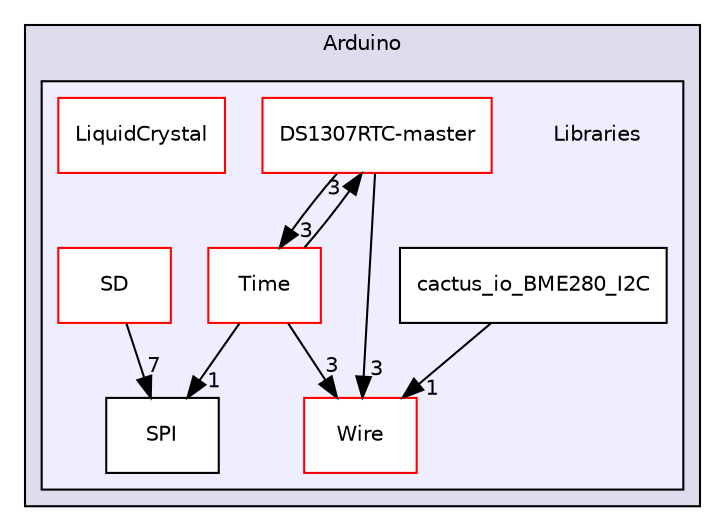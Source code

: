 digraph "Arduino/Libraries" {
  compound=true
  node [ fontsize="10", fontname="Helvetica"];
  edge [ labelfontsize="10", labelfontname="Helvetica"];
  subgraph clusterdir_a991eec27578c865874ede3d8ec657c2 {
    graph [ bgcolor="#ddddee", pencolor="black", label="Arduino" fontname="Helvetica", fontsize="10", URL="dir_a991eec27578c865874ede3d8ec657c2.html"]
  subgraph clusterdir_7a9391ffd4e903eec356dfa807f43b8d {
    graph [ bgcolor="#eeeeff", pencolor="black", label="" URL="dir_7a9391ffd4e903eec356dfa807f43b8d.html"];
    dir_7a9391ffd4e903eec356dfa807f43b8d [shape=plaintext label="Libraries"];
    dir_105615df9dbbada452b624d2691ae011 [shape=box label="cactus_io_BME280_I2C" color="black" fillcolor="white" style="filled" URL="dir_105615df9dbbada452b624d2691ae011.html"];
    dir_7dc352bebdb9e1d278a7651c3c2ec07a [shape=box label="DS1307RTC-master" color="red" fillcolor="white" style="filled" URL="dir_7dc352bebdb9e1d278a7651c3c2ec07a.html"];
    dir_b3b41c5c8cbd0ef63841e7842f49d44f [shape=box label="LiquidCrystal" color="red" fillcolor="white" style="filled" URL="dir_b3b41c5c8cbd0ef63841e7842f49d44f.html"];
    dir_32a37927bcd052f6be5bb7b255305081 [shape=box label="SD" color="red" fillcolor="white" style="filled" URL="dir_32a37927bcd052f6be5bb7b255305081.html"];
    dir_6d0df9b42be73f9bd3e8c964ce36df30 [shape=box label="SPI" color="black" fillcolor="white" style="filled" URL="dir_6d0df9b42be73f9bd3e8c964ce36df30.html"];
    dir_2f8f338250f1215b01dec7a05db5d606 [shape=box label="Time" color="red" fillcolor="white" style="filled" URL="dir_2f8f338250f1215b01dec7a05db5d606.html"];
    dir_1b0f1419218e07baff219bd9e7452645 [shape=box label="Wire" color="red" fillcolor="white" style="filled" URL="dir_1b0f1419218e07baff219bd9e7452645.html"];
  }
  }
  dir_7dc352bebdb9e1d278a7651c3c2ec07a->dir_2f8f338250f1215b01dec7a05db5d606 [headlabel="3", labeldistance=1.5 headhref="dir_000003_000031.html"];
  dir_7dc352bebdb9e1d278a7651c3c2ec07a->dir_1b0f1419218e07baff219bd9e7452645 [headlabel="3", labeldistance=1.5 headhref="dir_000003_000043.html"];
  dir_2f8f338250f1215b01dec7a05db5d606->dir_7dc352bebdb9e1d278a7651c3c2ec07a [headlabel="3", labeldistance=1.5 headhref="dir_000031_000003.html"];
  dir_2f8f338250f1215b01dec7a05db5d606->dir_6d0df9b42be73f9bd3e8c964ce36df30 [headlabel="1", labeldistance=1.5 headhref="dir_000031_000030.html"];
  dir_2f8f338250f1215b01dec7a05db5d606->dir_1b0f1419218e07baff219bd9e7452645 [headlabel="3", labeldistance=1.5 headhref="dir_000031_000043.html"];
  dir_105615df9dbbada452b624d2691ae011->dir_1b0f1419218e07baff219bd9e7452645 [headlabel="1", labeldistance=1.5 headhref="dir_000002_000043.html"];
  dir_32a37927bcd052f6be5bb7b255305081->dir_6d0df9b42be73f9bd3e8c964ce36df30 [headlabel="7", labeldistance=1.5 headhref="dir_000020_000030.html"];
}
